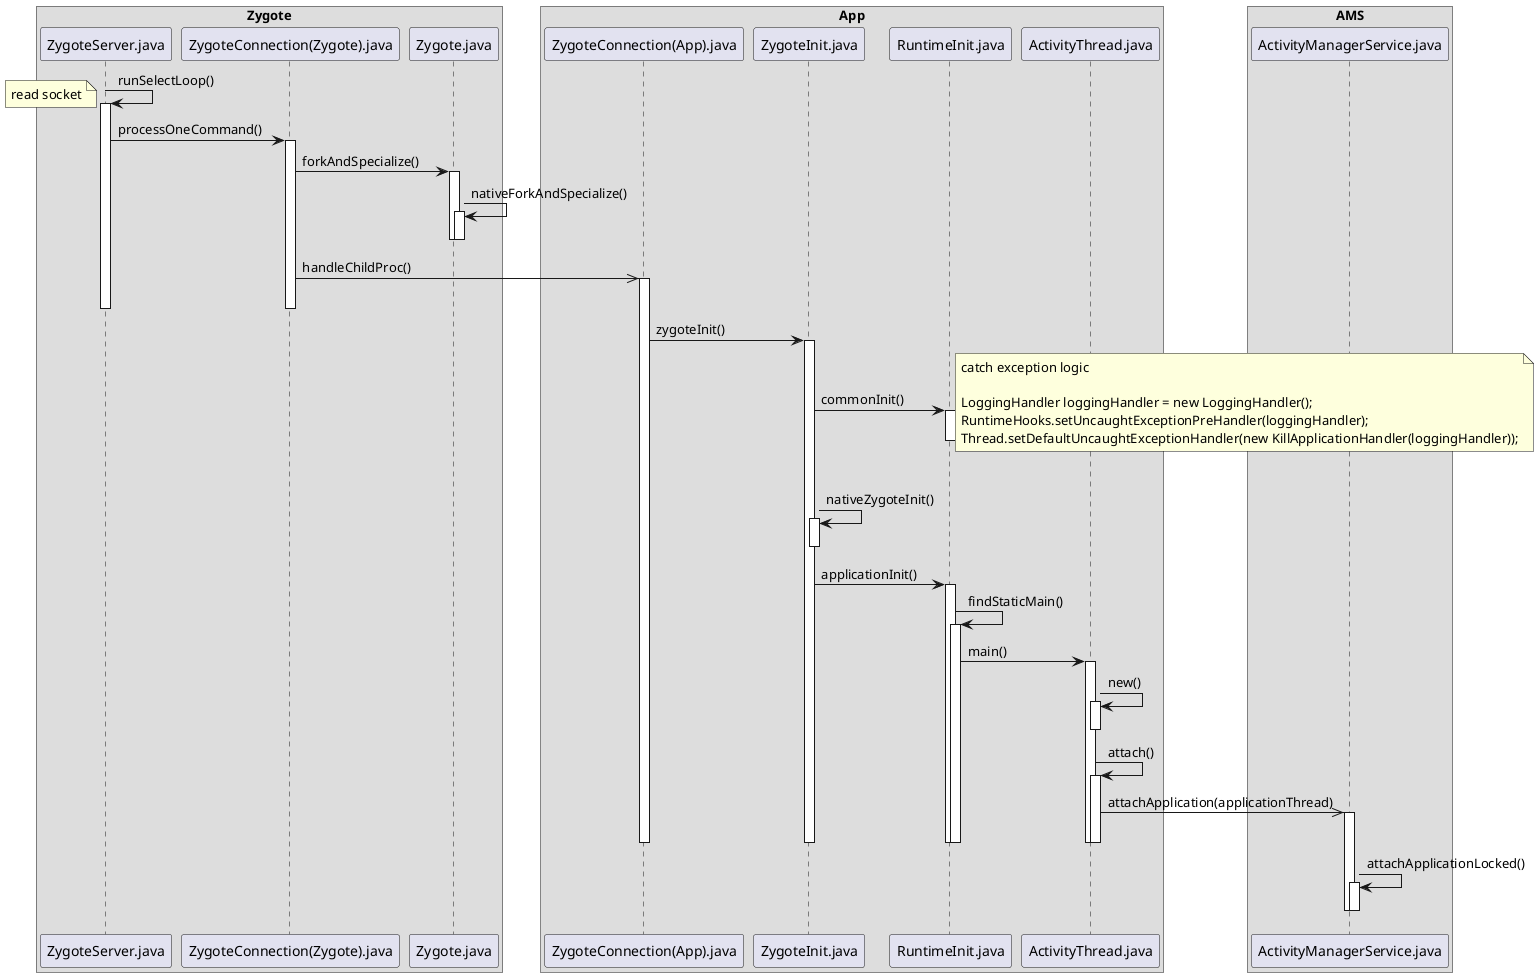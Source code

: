 @startuml

box "Zygote" 
participant ZygoteServer.java
participant "ZygoteConnection(Zygote).java"
participant Zygote.java
end box

box "App" 
participant "ZygoteConnection(App).java"
participant ZygoteInit.java
participant RuntimeInit.java
participant ActivityThread.java
end box

box "AMS"
participant ActivityManagerService.java
end box

ZygoteServer.java -> ZygoteServer.java:runSelectLoop()
activate ZygoteServer.java
note left: read socket
ZygoteServer.java -> "ZygoteConnection(Zygote).java":processOneCommand()
activate "ZygoteConnection(Zygote).java"
"ZygoteConnection(Zygote).java" -> Zygote.java:forkAndSpecialize()
activate Zygote.java
Zygote.java -> Zygote.java:nativeForkAndSpecialize()
activate Zygote.java
deactivate Zygote.java
deactivate Zygote.java
"ZygoteConnection(Zygote).java" ->> "ZygoteConnection(App).java":handleChildProc()
activate "ZygoteConnection(App).java"
deactivate "ZygoteConnection(Zygote).java"
deactivate ZygoteServer.java
"ZygoteConnection(App).java" -> ZygoteInit.java:zygoteInit()
activate ZygoteInit.java
ZygoteInit.java -> RuntimeInit.java:commonInit()
activate RuntimeInit.java
deactivate RuntimeInit.java
note right
        catch exception logic

        LoggingHandler loggingHandler = new LoggingHandler();
        RuntimeHooks.setUncaughtExceptionPreHandler(loggingHandler);
        Thread.setDefaultUncaughtExceptionHandler(new KillApplicationHandler(loggingHandler));
end note
ZygoteInit.java -> ZygoteInit.java:nativeZygoteInit()
activate ZygoteInit.java
deactivate ZygoteInit.java
ZygoteInit.java -> RuntimeInit.java:applicationInit()
activate RuntimeInit.java
RuntimeInit.java -> RuntimeInit.java:findStaticMain()
activate RuntimeInit.java
RuntimeInit.java -> ActivityThread.java:main()
activate ActivityThread.java
ActivityThread.java -> ActivityThread.java:new()
activate ActivityThread.java
deactivate ActivityThread.java
ActivityThread.java -> ActivityThread.java:attach()
activate ActivityThread.java
ActivityThread.java ->> ActivityManagerService.java:attachApplication(applicationThread)
activate ActivityManagerService.java
deactivate ActivityThread.java
deactivate ActivityThread.java
deactivate ActivityThread.java
deactivate ZygoteInit.java
deactivate RuntimeInit.java
deactivate RuntimeInit.java
deactivate "ZygoteConnection(App).java"
ActivityManagerService.java -> ActivityManagerService.java:attachApplicationLocked()
activate ActivityManagerService.java
deactivate ActivityManagerService.java
deactivate ActivityManagerService.java

@enduml